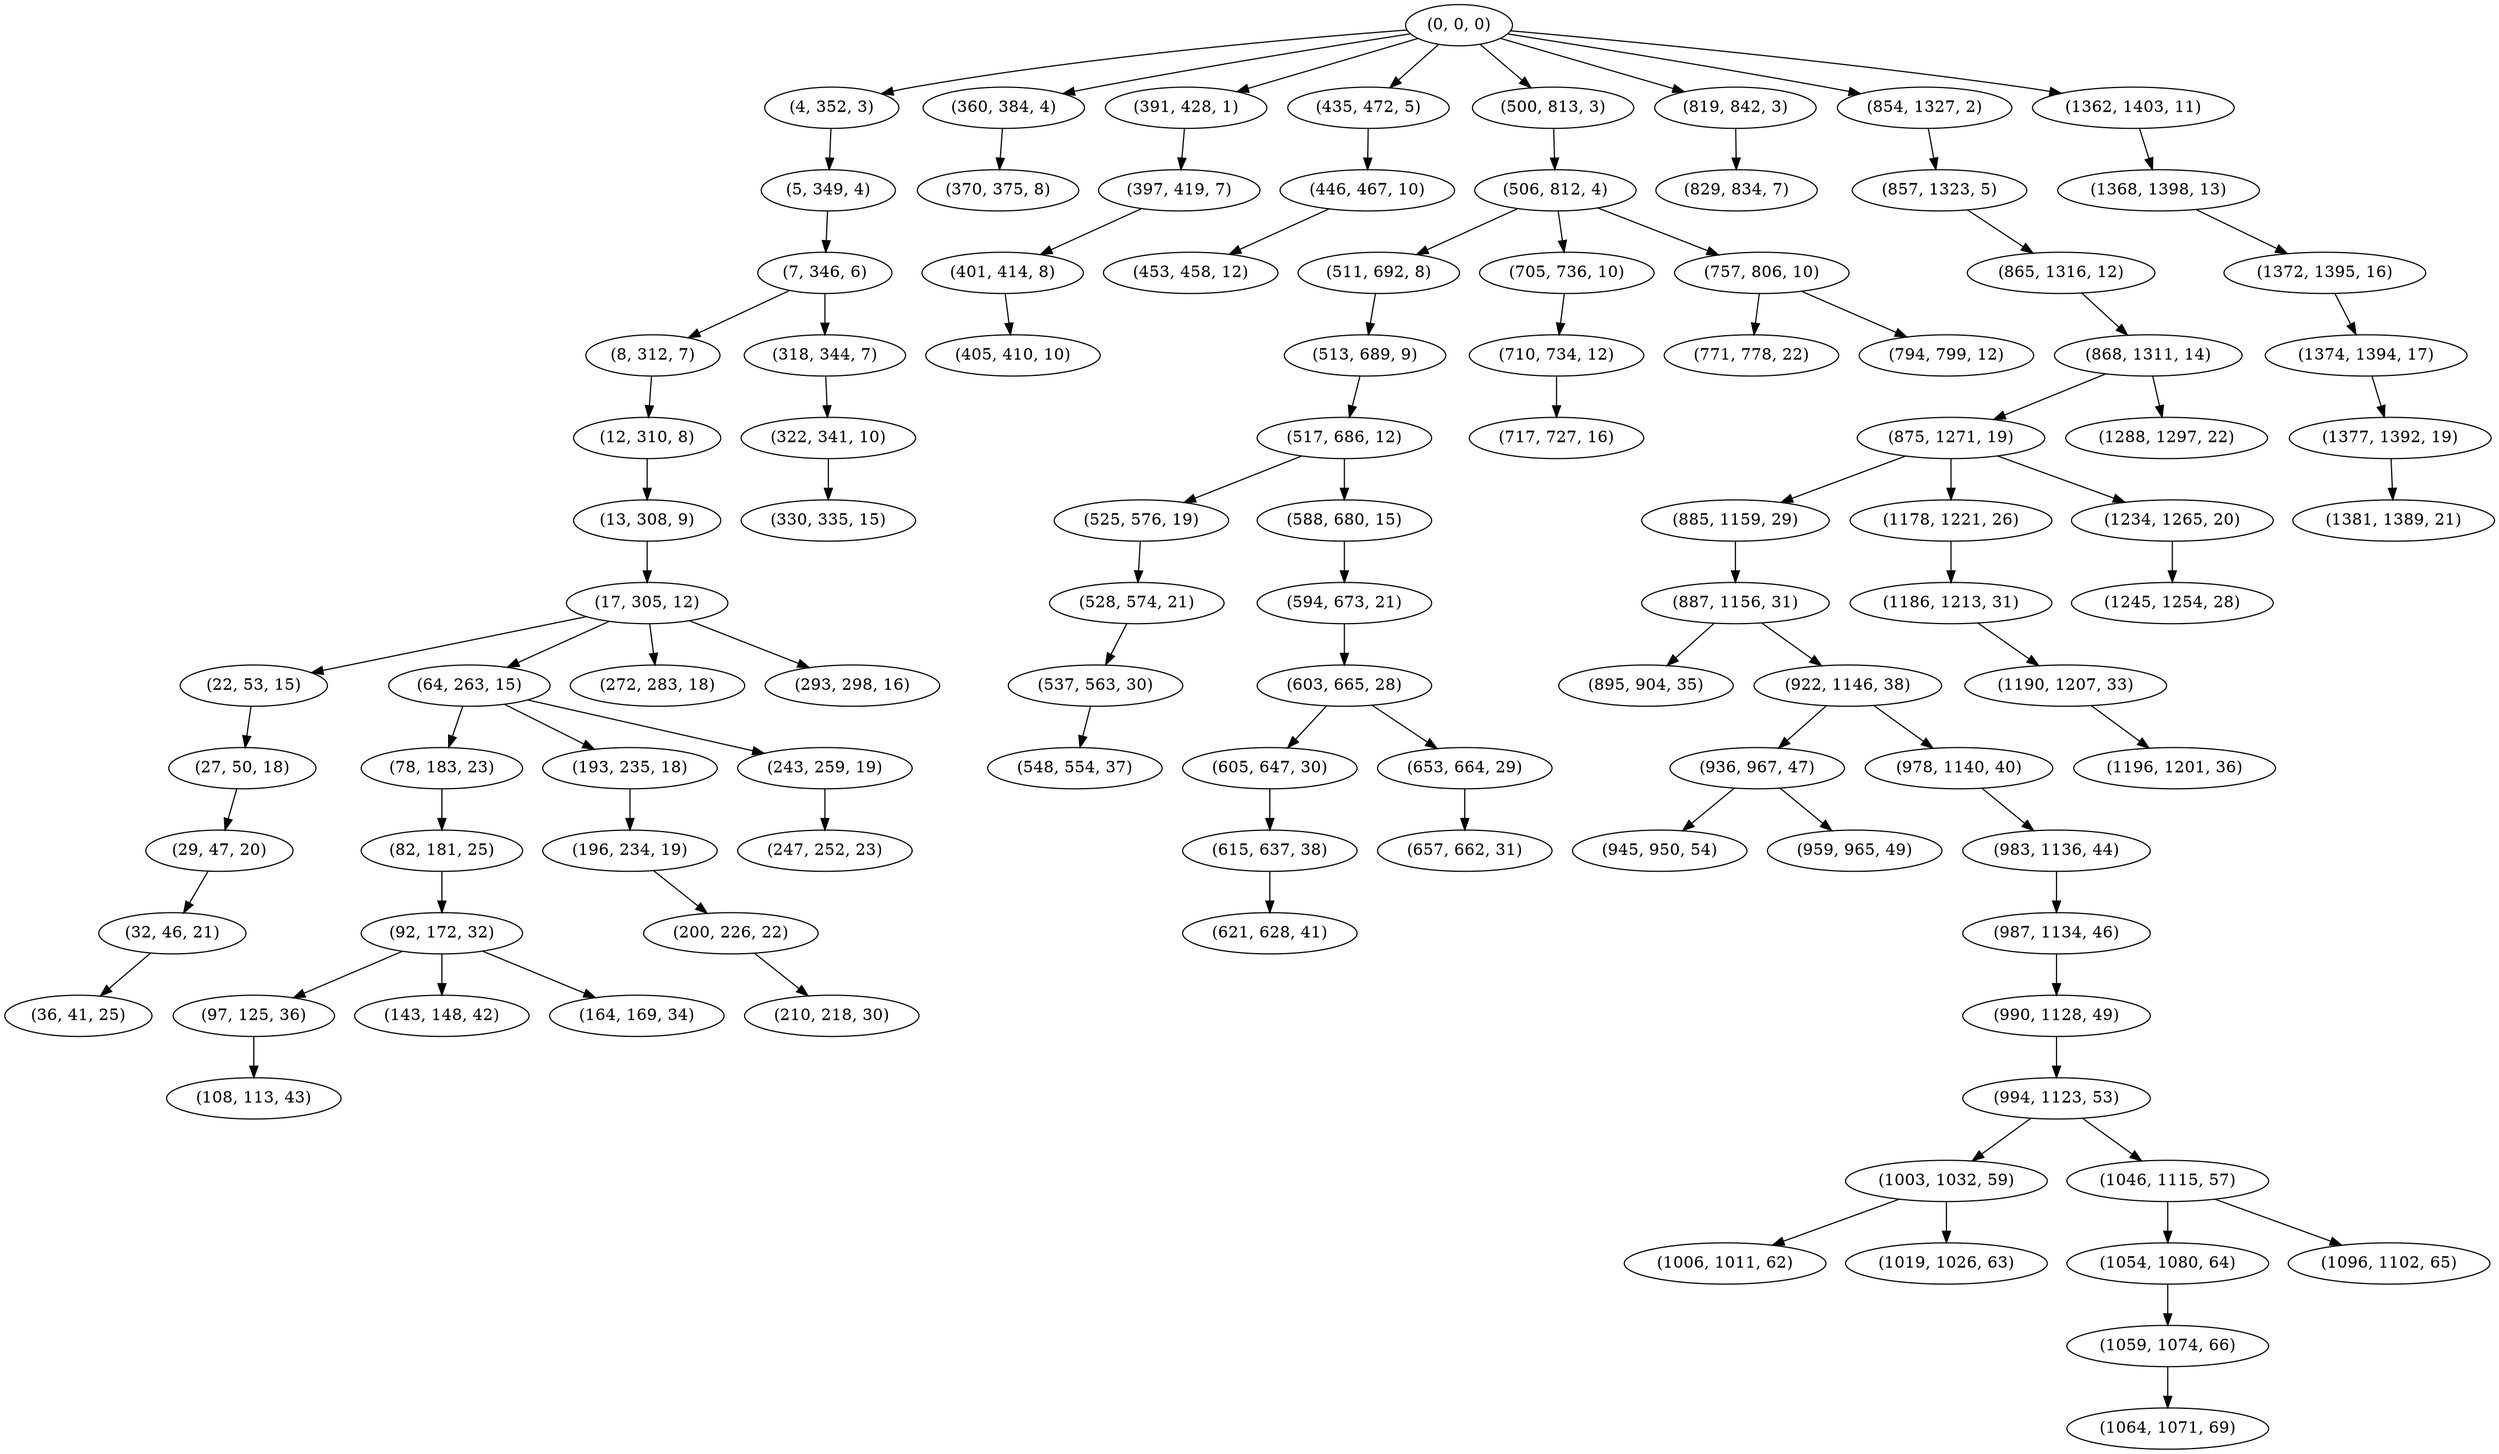 digraph tree {
    "(0, 0, 0)";
    "(4, 352, 3)";
    "(5, 349, 4)";
    "(7, 346, 6)";
    "(8, 312, 7)";
    "(12, 310, 8)";
    "(13, 308, 9)";
    "(17, 305, 12)";
    "(22, 53, 15)";
    "(27, 50, 18)";
    "(29, 47, 20)";
    "(32, 46, 21)";
    "(36, 41, 25)";
    "(64, 263, 15)";
    "(78, 183, 23)";
    "(82, 181, 25)";
    "(92, 172, 32)";
    "(97, 125, 36)";
    "(108, 113, 43)";
    "(143, 148, 42)";
    "(164, 169, 34)";
    "(193, 235, 18)";
    "(196, 234, 19)";
    "(200, 226, 22)";
    "(210, 218, 30)";
    "(243, 259, 19)";
    "(247, 252, 23)";
    "(272, 283, 18)";
    "(293, 298, 16)";
    "(318, 344, 7)";
    "(322, 341, 10)";
    "(330, 335, 15)";
    "(360, 384, 4)";
    "(370, 375, 8)";
    "(391, 428, 1)";
    "(397, 419, 7)";
    "(401, 414, 8)";
    "(405, 410, 10)";
    "(435, 472, 5)";
    "(446, 467, 10)";
    "(453, 458, 12)";
    "(500, 813, 3)";
    "(506, 812, 4)";
    "(511, 692, 8)";
    "(513, 689, 9)";
    "(517, 686, 12)";
    "(525, 576, 19)";
    "(528, 574, 21)";
    "(537, 563, 30)";
    "(548, 554, 37)";
    "(588, 680, 15)";
    "(594, 673, 21)";
    "(603, 665, 28)";
    "(605, 647, 30)";
    "(615, 637, 38)";
    "(621, 628, 41)";
    "(653, 664, 29)";
    "(657, 662, 31)";
    "(705, 736, 10)";
    "(710, 734, 12)";
    "(717, 727, 16)";
    "(757, 806, 10)";
    "(771, 778, 22)";
    "(794, 799, 12)";
    "(819, 842, 3)";
    "(829, 834, 7)";
    "(854, 1327, 2)";
    "(857, 1323, 5)";
    "(865, 1316, 12)";
    "(868, 1311, 14)";
    "(875, 1271, 19)";
    "(885, 1159, 29)";
    "(887, 1156, 31)";
    "(895, 904, 35)";
    "(922, 1146, 38)";
    "(936, 967, 47)";
    "(945, 950, 54)";
    "(959, 965, 49)";
    "(978, 1140, 40)";
    "(983, 1136, 44)";
    "(987, 1134, 46)";
    "(990, 1128, 49)";
    "(994, 1123, 53)";
    "(1003, 1032, 59)";
    "(1006, 1011, 62)";
    "(1019, 1026, 63)";
    "(1046, 1115, 57)";
    "(1054, 1080, 64)";
    "(1059, 1074, 66)";
    "(1064, 1071, 69)";
    "(1096, 1102, 65)";
    "(1178, 1221, 26)";
    "(1186, 1213, 31)";
    "(1190, 1207, 33)";
    "(1196, 1201, 36)";
    "(1234, 1265, 20)";
    "(1245, 1254, 28)";
    "(1288, 1297, 22)";
    "(1362, 1403, 11)";
    "(1368, 1398, 13)";
    "(1372, 1395, 16)";
    "(1374, 1394, 17)";
    "(1377, 1392, 19)";
    "(1381, 1389, 21)";
    "(0, 0, 0)" -> "(4, 352, 3)";
    "(0, 0, 0)" -> "(360, 384, 4)";
    "(0, 0, 0)" -> "(391, 428, 1)";
    "(0, 0, 0)" -> "(435, 472, 5)";
    "(0, 0, 0)" -> "(500, 813, 3)";
    "(0, 0, 0)" -> "(819, 842, 3)";
    "(0, 0, 0)" -> "(854, 1327, 2)";
    "(0, 0, 0)" -> "(1362, 1403, 11)";
    "(4, 352, 3)" -> "(5, 349, 4)";
    "(5, 349, 4)" -> "(7, 346, 6)";
    "(7, 346, 6)" -> "(8, 312, 7)";
    "(7, 346, 6)" -> "(318, 344, 7)";
    "(8, 312, 7)" -> "(12, 310, 8)";
    "(12, 310, 8)" -> "(13, 308, 9)";
    "(13, 308, 9)" -> "(17, 305, 12)";
    "(17, 305, 12)" -> "(22, 53, 15)";
    "(17, 305, 12)" -> "(64, 263, 15)";
    "(17, 305, 12)" -> "(272, 283, 18)";
    "(17, 305, 12)" -> "(293, 298, 16)";
    "(22, 53, 15)" -> "(27, 50, 18)";
    "(27, 50, 18)" -> "(29, 47, 20)";
    "(29, 47, 20)" -> "(32, 46, 21)";
    "(32, 46, 21)" -> "(36, 41, 25)";
    "(64, 263, 15)" -> "(78, 183, 23)";
    "(64, 263, 15)" -> "(193, 235, 18)";
    "(64, 263, 15)" -> "(243, 259, 19)";
    "(78, 183, 23)" -> "(82, 181, 25)";
    "(82, 181, 25)" -> "(92, 172, 32)";
    "(92, 172, 32)" -> "(97, 125, 36)";
    "(92, 172, 32)" -> "(143, 148, 42)";
    "(92, 172, 32)" -> "(164, 169, 34)";
    "(97, 125, 36)" -> "(108, 113, 43)";
    "(193, 235, 18)" -> "(196, 234, 19)";
    "(196, 234, 19)" -> "(200, 226, 22)";
    "(200, 226, 22)" -> "(210, 218, 30)";
    "(243, 259, 19)" -> "(247, 252, 23)";
    "(318, 344, 7)" -> "(322, 341, 10)";
    "(322, 341, 10)" -> "(330, 335, 15)";
    "(360, 384, 4)" -> "(370, 375, 8)";
    "(391, 428, 1)" -> "(397, 419, 7)";
    "(397, 419, 7)" -> "(401, 414, 8)";
    "(401, 414, 8)" -> "(405, 410, 10)";
    "(435, 472, 5)" -> "(446, 467, 10)";
    "(446, 467, 10)" -> "(453, 458, 12)";
    "(500, 813, 3)" -> "(506, 812, 4)";
    "(506, 812, 4)" -> "(511, 692, 8)";
    "(506, 812, 4)" -> "(705, 736, 10)";
    "(506, 812, 4)" -> "(757, 806, 10)";
    "(511, 692, 8)" -> "(513, 689, 9)";
    "(513, 689, 9)" -> "(517, 686, 12)";
    "(517, 686, 12)" -> "(525, 576, 19)";
    "(517, 686, 12)" -> "(588, 680, 15)";
    "(525, 576, 19)" -> "(528, 574, 21)";
    "(528, 574, 21)" -> "(537, 563, 30)";
    "(537, 563, 30)" -> "(548, 554, 37)";
    "(588, 680, 15)" -> "(594, 673, 21)";
    "(594, 673, 21)" -> "(603, 665, 28)";
    "(603, 665, 28)" -> "(605, 647, 30)";
    "(603, 665, 28)" -> "(653, 664, 29)";
    "(605, 647, 30)" -> "(615, 637, 38)";
    "(615, 637, 38)" -> "(621, 628, 41)";
    "(653, 664, 29)" -> "(657, 662, 31)";
    "(705, 736, 10)" -> "(710, 734, 12)";
    "(710, 734, 12)" -> "(717, 727, 16)";
    "(757, 806, 10)" -> "(771, 778, 22)";
    "(757, 806, 10)" -> "(794, 799, 12)";
    "(819, 842, 3)" -> "(829, 834, 7)";
    "(854, 1327, 2)" -> "(857, 1323, 5)";
    "(857, 1323, 5)" -> "(865, 1316, 12)";
    "(865, 1316, 12)" -> "(868, 1311, 14)";
    "(868, 1311, 14)" -> "(875, 1271, 19)";
    "(868, 1311, 14)" -> "(1288, 1297, 22)";
    "(875, 1271, 19)" -> "(885, 1159, 29)";
    "(875, 1271, 19)" -> "(1178, 1221, 26)";
    "(875, 1271, 19)" -> "(1234, 1265, 20)";
    "(885, 1159, 29)" -> "(887, 1156, 31)";
    "(887, 1156, 31)" -> "(895, 904, 35)";
    "(887, 1156, 31)" -> "(922, 1146, 38)";
    "(922, 1146, 38)" -> "(936, 967, 47)";
    "(922, 1146, 38)" -> "(978, 1140, 40)";
    "(936, 967, 47)" -> "(945, 950, 54)";
    "(936, 967, 47)" -> "(959, 965, 49)";
    "(978, 1140, 40)" -> "(983, 1136, 44)";
    "(983, 1136, 44)" -> "(987, 1134, 46)";
    "(987, 1134, 46)" -> "(990, 1128, 49)";
    "(990, 1128, 49)" -> "(994, 1123, 53)";
    "(994, 1123, 53)" -> "(1003, 1032, 59)";
    "(994, 1123, 53)" -> "(1046, 1115, 57)";
    "(1003, 1032, 59)" -> "(1006, 1011, 62)";
    "(1003, 1032, 59)" -> "(1019, 1026, 63)";
    "(1046, 1115, 57)" -> "(1054, 1080, 64)";
    "(1046, 1115, 57)" -> "(1096, 1102, 65)";
    "(1054, 1080, 64)" -> "(1059, 1074, 66)";
    "(1059, 1074, 66)" -> "(1064, 1071, 69)";
    "(1178, 1221, 26)" -> "(1186, 1213, 31)";
    "(1186, 1213, 31)" -> "(1190, 1207, 33)";
    "(1190, 1207, 33)" -> "(1196, 1201, 36)";
    "(1234, 1265, 20)" -> "(1245, 1254, 28)";
    "(1362, 1403, 11)" -> "(1368, 1398, 13)";
    "(1368, 1398, 13)" -> "(1372, 1395, 16)";
    "(1372, 1395, 16)" -> "(1374, 1394, 17)";
    "(1374, 1394, 17)" -> "(1377, 1392, 19)";
    "(1377, 1392, 19)" -> "(1381, 1389, 21)";
}
